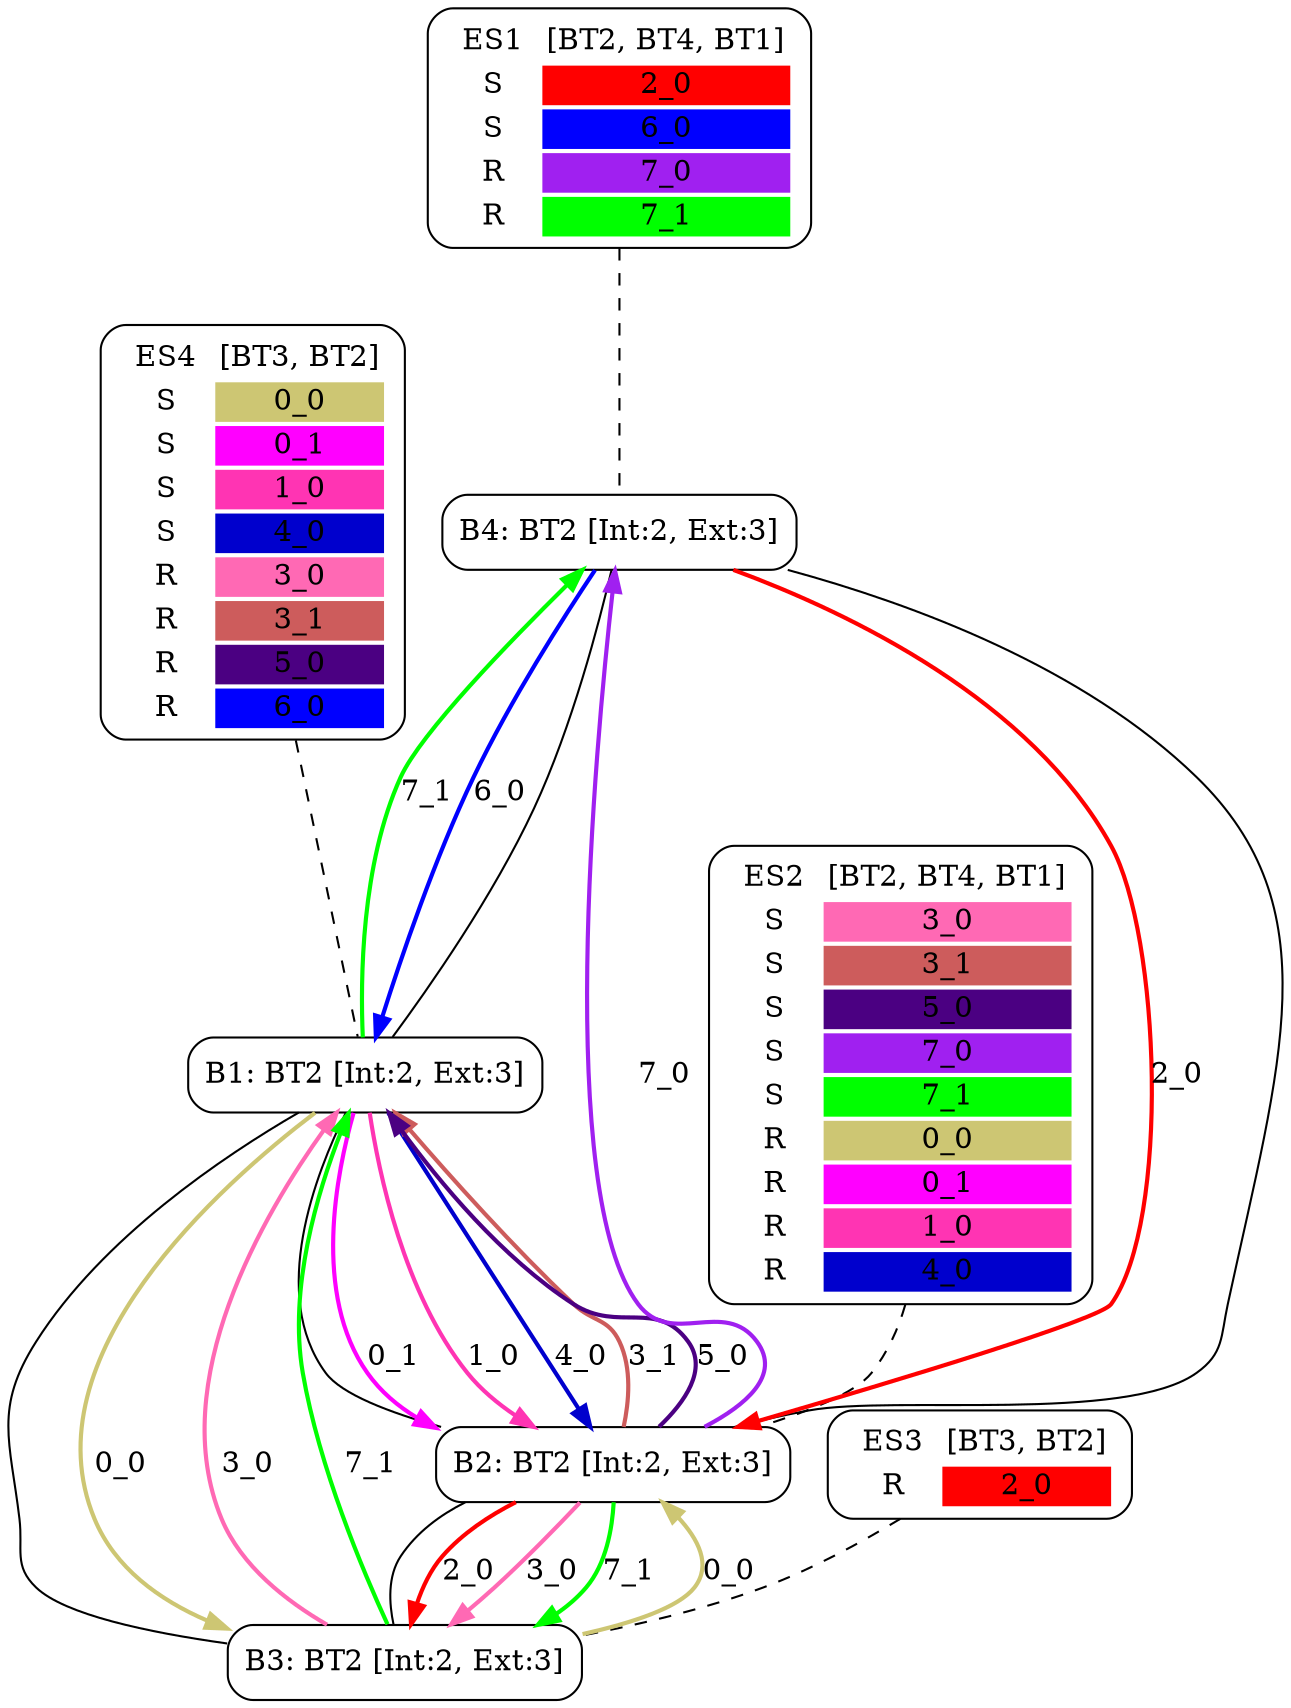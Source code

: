 digraph network {
  ES1 [ label=<<TABLE  BORDER="0"><TR> <TD ALIGN="CENTER" BORDER="0"> ES1 </TD> <TD>[BT2, BT4, BT1]</TD> </TR><TR><TD>S</TD><TD BGCOLOR="red">2_0</TD></TR>
<TR><TD>S</TD><TD BGCOLOR="blue">6_0</TD></TR>
<TR><TD>R</TD><TD BGCOLOR="purple">7_0</TD></TR>
<TR><TD>R</TD><TD BGCOLOR="green">7_1</TD></TR>
</TABLE>> shape="box" style="rounded" ];
  ES2 [ label=<<TABLE  BORDER="0"><TR> <TD ALIGN="CENTER" BORDER="0"> ES2 </TD> <TD>[BT2, BT4, BT1]</TD> </TR><TR><TD>S</TD><TD BGCOLOR="hotpink">3_0</TD></TR>
<TR><TD>S</TD><TD BGCOLOR="indianred">3_1</TD></TR>
<TR><TD>S</TD><TD BGCOLOR="indigo">5_0</TD></TR>
<TR><TD>S</TD><TD BGCOLOR="purple">7_0</TD></TR>
<TR><TD>S</TD><TD BGCOLOR="green">7_1</TD></TR>
<TR><TD>R</TD><TD BGCOLOR="khaki3">0_0</TD></TR>
<TR><TD>R</TD><TD BGCOLOR="magenta1">0_1</TD></TR>
<TR><TD>R</TD><TD BGCOLOR="maroon1">1_0</TD></TR>
<TR><TD>R</TD><TD BGCOLOR="mediumblue">4_0</TD></TR>
</TABLE>> shape="box" style="rounded" ];
  ES3 [ label=<<TABLE  BORDER="0"><TR> <TD ALIGN="CENTER" BORDER="0"> ES3 </TD> <TD>[BT3, BT2]</TD> </TR><TR><TD>R</TD><TD BGCOLOR="red">2_0</TD></TR>
</TABLE>> shape="box" style="rounded" ];
  ES4 [ label=<<TABLE  BORDER="0"><TR> <TD ALIGN="CENTER" BORDER="0"> ES4 </TD> <TD>[BT3, BT2]</TD> </TR><TR><TD>S</TD><TD BGCOLOR="khaki3">0_0</TD></TR>
<TR><TD>S</TD><TD BGCOLOR="magenta1">0_1</TD></TR>
<TR><TD>S</TD><TD BGCOLOR="maroon1">1_0</TD></TR>
<TR><TD>S</TD><TD BGCOLOR="mediumblue">4_0</TD></TR>
<TR><TD>R</TD><TD BGCOLOR="hotpink">3_0</TD></TR>
<TR><TD>R</TD><TD BGCOLOR="indianred">3_1</TD></TR>
<TR><TD>R</TD><TD BGCOLOR="indigo">5_0</TD></TR>
<TR><TD>R</TD><TD BGCOLOR="blue">6_0</TD></TR>
</TABLE>> shape="box" style="rounded" ];
  B1 [ label="B1: BT2 [Int:2, Ext:3]" shape="box" style="rounded" ];
  B2 [ label="B2: BT2 [Int:2, Ext:3]" shape="box" style="rounded" ];
  B3 [ label="B3: BT2 [Int:2, Ext:3]" shape="box" style="rounded" ];
  B4 [ label="B4: BT2 [Int:2, Ext:3]" shape="box" style="rounded" ];
  ES1 -> B4 [ style="dashed" arrowhead="none" ];
  ES2 -> B2 [ style="dashed" arrowhead="none" ];
  ES3 -> B3 [ style="dashed" arrowhead="none" ];
  ES4 -> B1 [ style="dashed" arrowhead="none" ];
  B1 -> B2 [ arrowhead="none" ];
  B1 -> B3 [ arrowhead="none" ];
  B1 -> B4 [ arrowhead="none" ];
  B2 -> B3 [ arrowhead="none" ];
  B2 -> B4 [ arrowhead="none" ];
  B1 -> B3 [ label="0_0" color="khaki3" style="bold" ];
  B3 -> B2 [ label="0_0" color="khaki3" style="bold" ];
  B1 -> B2 [ label="0_1" color="magenta1" style="bold" ];
  B1 -> B2 [ label="1_0" color="maroon1" style="bold" ];
  B4 -> B2 [ label="2_0" color="red" style="bold" ];
  B2 -> B3 [ label="2_0" color="red" style="bold" ];
  B2 -> B3 [ label="3_0" color="hotpink" style="bold" ];
  B3 -> B1 [ label="3_0" color="hotpink" style="bold" ];
  B2 -> B1 [ label="3_1" color="indianred" style="bold" ];
  B1 -> B2 [ label="4_0" color="mediumblue" style="bold" ];
  B2 -> B1 [ label="5_0" color="indigo" style="bold" ];
  B4 -> B1 [ label="6_0" color="blue" style="bold" ];
  B2 -> B4 [ label="7_0" color="purple" style="bold" ];
  B2 -> B3 [ label="7_1" color="green" style="bold" ];
  B3 -> B1 [ label="7_1" color="green" style="bold" ];
  B1 -> B4 [ label="7_1" color="green" style="bold" ];
}
